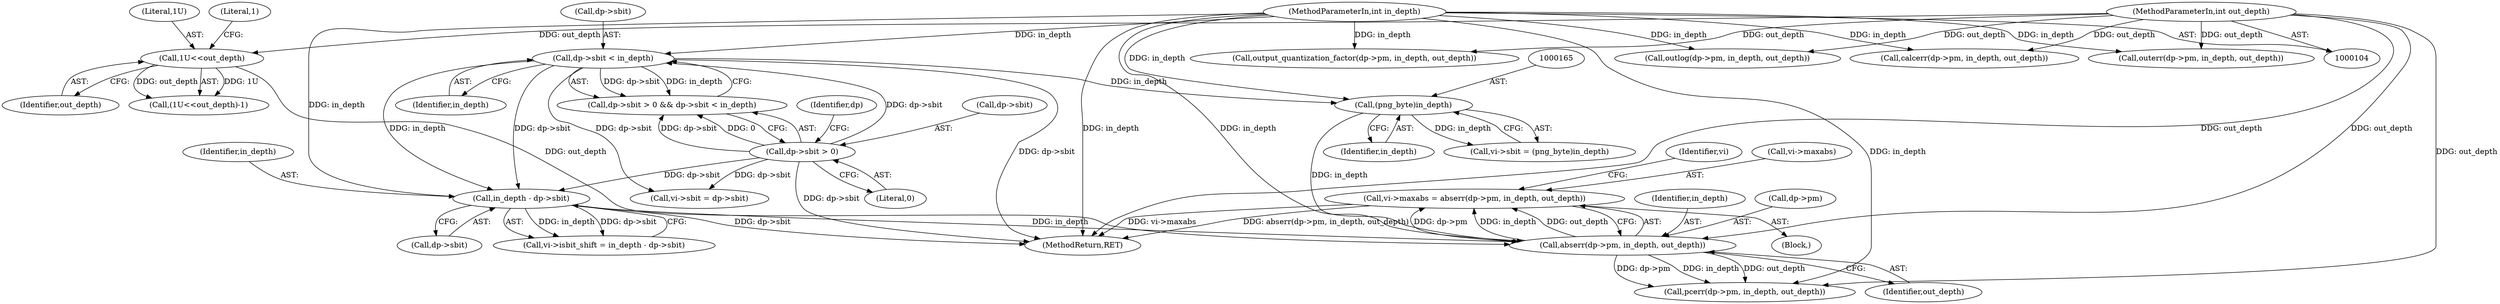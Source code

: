 digraph "0_Android_9d4853418ab2f754c2b63e091c29c5529b8b86ca_92@pointer" {
"1000230" [label="(Call,vi->maxabs = abserr(dp->pm, in_depth, out_depth))"];
"1000234" [label="(Call,abserr(dp->pm, in_depth, out_depth))"];
"1000164" [label="(Call,(png_byte)in_depth)"];
"1000136" [label="(Call,dp->sbit < in_depth)"];
"1000131" [label="(Call,dp->sbit > 0)"];
"1000108" [label="(MethodParameterIn,int in_depth)"];
"1000153" [label="(Call,in_depth - dp->sbit)"];
"1000115" [label="(Call,1U<<out_depth)"];
"1000109" [label="(MethodParameterIn,int out_depth)"];
"1000274" [label="(Call,output_quantization_factor(dp->pm, in_depth, out_depth))"];
"1000238" [label="(Identifier,in_depth)"];
"1000115" [label="(Call,1U<<out_depth)"];
"1000131" [label="(Call,dp->sbit > 0)"];
"1000136" [label="(Call,dp->sbit < in_depth)"];
"1000160" [label="(Call,vi->sbit = (png_byte)in_depth)"];
"1000108" [label="(MethodParameterIn,int in_depth)"];
"1000230" [label="(Call,vi->maxabs = abserr(dp->pm, in_depth, out_depth))"];
"1000164" [label="(Call,(png_byte)in_depth)"];
"1000116" [label="(Literal,1U)"];
"1000166" [label="(Identifier,in_depth)"];
"1000142" [label="(Call,vi->sbit = dp->sbit)"];
"1000153" [label="(Call,in_depth - dp->sbit)"];
"1000297" [label="(Call,outlog(dp->pm, in_depth, out_depth))"];
"1000231" [label="(Call,vi->maxabs)"];
"1000135" [label="(Literal,0)"];
"1000117" [label="(Identifier,out_depth)"];
"1000110" [label="(Block,)"];
"1000254" [label="(Call,calcerr(dp->pm, in_depth, out_depth))"];
"1000234" [label="(Call,abserr(dp->pm, in_depth, out_depth))"];
"1000137" [label="(Call,dp->sbit)"];
"1000155" [label="(Call,dp->sbit)"];
"1000244" [label="(Call,pcerr(dp->pm, in_depth, out_depth))"];
"1000525" [label="(MethodReturn,RET)"];
"1000140" [label="(Identifier,in_depth)"];
"1000242" [label="(Identifier,vi)"];
"1000235" [label="(Call,dp->pm)"];
"1000138" [label="(Identifier,dp)"];
"1000264" [label="(Call,outerr(dp->pm, in_depth, out_depth))"];
"1000154" [label="(Identifier,in_depth)"];
"1000149" [label="(Call,vi->isbit_shift = in_depth - dp->sbit)"];
"1000114" [label="(Call,(1U<<out_depth)-1)"];
"1000109" [label="(MethodParameterIn,int out_depth)"];
"1000118" [label="(Literal,1)"];
"1000130" [label="(Call,dp->sbit > 0 && dp->sbit < in_depth)"];
"1000132" [label="(Call,dp->sbit)"];
"1000239" [label="(Identifier,out_depth)"];
"1000230" -> "1000110"  [label="AST: "];
"1000230" -> "1000234"  [label="CFG: "];
"1000231" -> "1000230"  [label="AST: "];
"1000234" -> "1000230"  [label="AST: "];
"1000242" -> "1000230"  [label="CFG: "];
"1000230" -> "1000525"  [label="DDG: vi->maxabs"];
"1000230" -> "1000525"  [label="DDG: abserr(dp->pm, in_depth, out_depth)"];
"1000234" -> "1000230"  [label="DDG: dp->pm"];
"1000234" -> "1000230"  [label="DDG: in_depth"];
"1000234" -> "1000230"  [label="DDG: out_depth"];
"1000234" -> "1000239"  [label="CFG: "];
"1000235" -> "1000234"  [label="AST: "];
"1000238" -> "1000234"  [label="AST: "];
"1000239" -> "1000234"  [label="AST: "];
"1000164" -> "1000234"  [label="DDG: in_depth"];
"1000153" -> "1000234"  [label="DDG: in_depth"];
"1000108" -> "1000234"  [label="DDG: in_depth"];
"1000115" -> "1000234"  [label="DDG: out_depth"];
"1000109" -> "1000234"  [label="DDG: out_depth"];
"1000234" -> "1000244"  [label="DDG: dp->pm"];
"1000234" -> "1000244"  [label="DDG: in_depth"];
"1000234" -> "1000244"  [label="DDG: out_depth"];
"1000164" -> "1000160"  [label="AST: "];
"1000164" -> "1000166"  [label="CFG: "];
"1000165" -> "1000164"  [label="AST: "];
"1000166" -> "1000164"  [label="AST: "];
"1000160" -> "1000164"  [label="CFG: "];
"1000164" -> "1000160"  [label="DDG: in_depth"];
"1000136" -> "1000164"  [label="DDG: in_depth"];
"1000108" -> "1000164"  [label="DDG: in_depth"];
"1000136" -> "1000130"  [label="AST: "];
"1000136" -> "1000140"  [label="CFG: "];
"1000137" -> "1000136"  [label="AST: "];
"1000140" -> "1000136"  [label="AST: "];
"1000130" -> "1000136"  [label="CFG: "];
"1000136" -> "1000525"  [label="DDG: dp->sbit"];
"1000136" -> "1000130"  [label="DDG: dp->sbit"];
"1000136" -> "1000130"  [label="DDG: in_depth"];
"1000131" -> "1000136"  [label="DDG: dp->sbit"];
"1000108" -> "1000136"  [label="DDG: in_depth"];
"1000136" -> "1000142"  [label="DDG: dp->sbit"];
"1000136" -> "1000153"  [label="DDG: in_depth"];
"1000136" -> "1000153"  [label="DDG: dp->sbit"];
"1000131" -> "1000130"  [label="AST: "];
"1000131" -> "1000135"  [label="CFG: "];
"1000132" -> "1000131"  [label="AST: "];
"1000135" -> "1000131"  [label="AST: "];
"1000138" -> "1000131"  [label="CFG: "];
"1000130" -> "1000131"  [label="CFG: "];
"1000131" -> "1000525"  [label="DDG: dp->sbit"];
"1000131" -> "1000130"  [label="DDG: dp->sbit"];
"1000131" -> "1000130"  [label="DDG: 0"];
"1000131" -> "1000142"  [label="DDG: dp->sbit"];
"1000131" -> "1000153"  [label="DDG: dp->sbit"];
"1000108" -> "1000104"  [label="AST: "];
"1000108" -> "1000525"  [label="DDG: in_depth"];
"1000108" -> "1000153"  [label="DDG: in_depth"];
"1000108" -> "1000244"  [label="DDG: in_depth"];
"1000108" -> "1000254"  [label="DDG: in_depth"];
"1000108" -> "1000264"  [label="DDG: in_depth"];
"1000108" -> "1000274"  [label="DDG: in_depth"];
"1000108" -> "1000297"  [label="DDG: in_depth"];
"1000153" -> "1000149"  [label="AST: "];
"1000153" -> "1000155"  [label="CFG: "];
"1000154" -> "1000153"  [label="AST: "];
"1000155" -> "1000153"  [label="AST: "];
"1000149" -> "1000153"  [label="CFG: "];
"1000153" -> "1000525"  [label="DDG: dp->sbit"];
"1000153" -> "1000149"  [label="DDG: in_depth"];
"1000153" -> "1000149"  [label="DDG: dp->sbit"];
"1000115" -> "1000114"  [label="AST: "];
"1000115" -> "1000117"  [label="CFG: "];
"1000116" -> "1000115"  [label="AST: "];
"1000117" -> "1000115"  [label="AST: "];
"1000118" -> "1000115"  [label="CFG: "];
"1000115" -> "1000114"  [label="DDG: 1U"];
"1000115" -> "1000114"  [label="DDG: out_depth"];
"1000109" -> "1000115"  [label="DDG: out_depth"];
"1000109" -> "1000104"  [label="AST: "];
"1000109" -> "1000525"  [label="DDG: out_depth"];
"1000109" -> "1000244"  [label="DDG: out_depth"];
"1000109" -> "1000254"  [label="DDG: out_depth"];
"1000109" -> "1000264"  [label="DDG: out_depth"];
"1000109" -> "1000274"  [label="DDG: out_depth"];
"1000109" -> "1000297"  [label="DDG: out_depth"];
}
